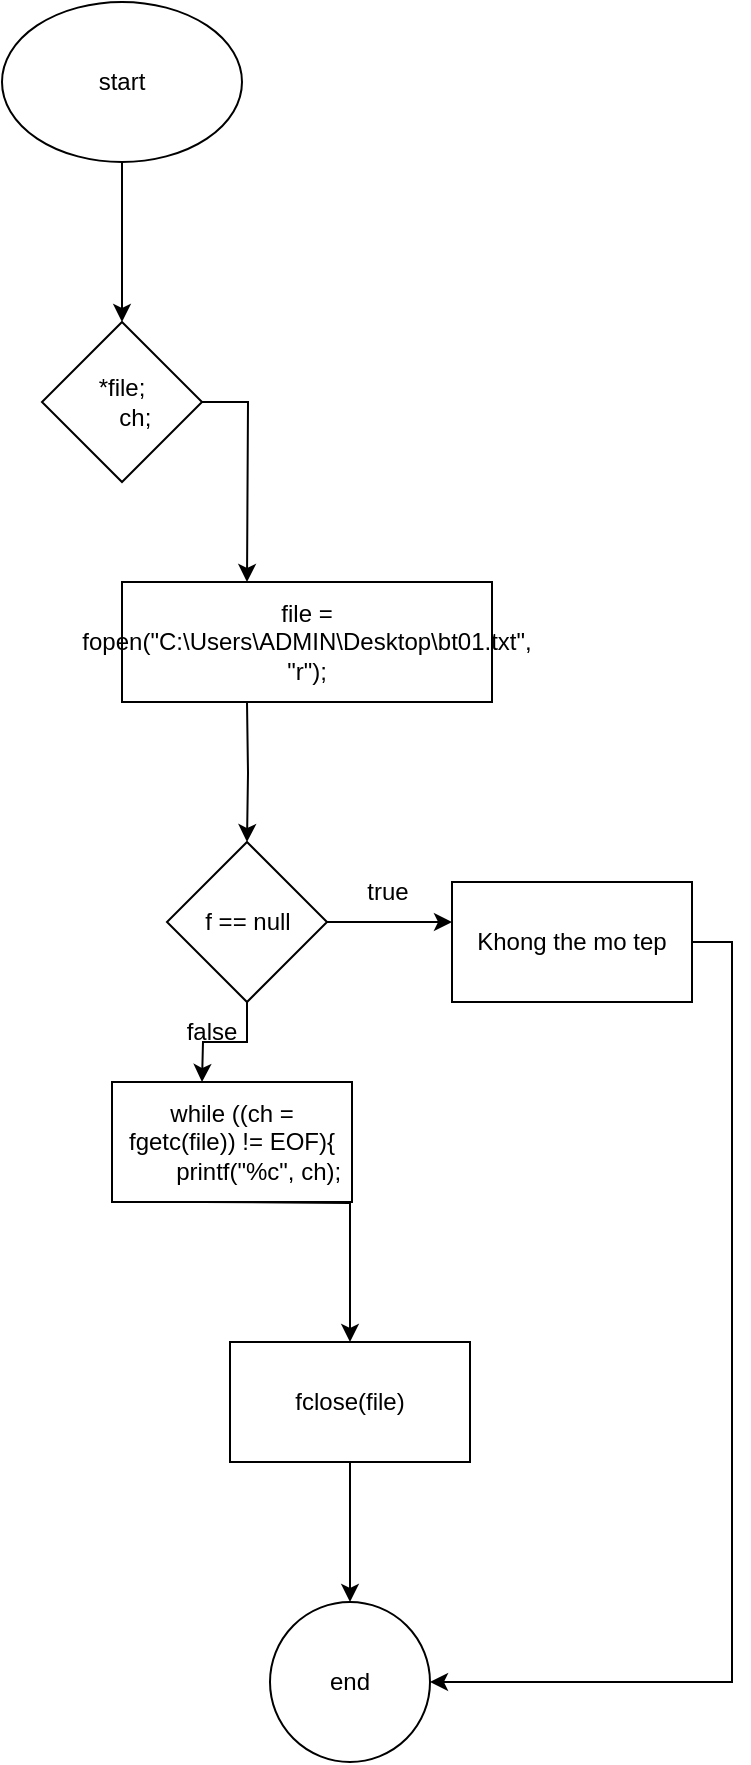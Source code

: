 <mxfile version="22.1.5" type="device">
  <diagram name="Page-1" id="dQq_sxYRf2Paqsmh5ATd">
    <mxGraphModel dx="1242" dy="569" grid="1" gridSize="10" guides="1" tooltips="1" connect="1" arrows="1" fold="1" page="1" pageScale="1" pageWidth="850" pageHeight="1100" math="0" shadow="0">
      <root>
        <mxCell id="0" />
        <mxCell id="1" parent="0" />
        <mxCell id="t8uLsHS5nV-Fre8a65G6-3" value="" style="edgeStyle=orthogonalEdgeStyle;rounded=0;orthogonalLoop=1;jettySize=auto;html=1;" parent="1" source="t8uLsHS5nV-Fre8a65G6-1" target="t8uLsHS5nV-Fre8a65G6-2" edge="1">
          <mxGeometry relative="1" as="geometry" />
        </mxCell>
        <mxCell id="t8uLsHS5nV-Fre8a65G6-1" value="start" style="ellipse;whiteSpace=wrap;html=1;" parent="1" vertex="1">
          <mxGeometry x="365" y="20" width="120" height="80" as="geometry" />
        </mxCell>
        <mxCell id="t8uLsHS5nV-Fre8a65G6-5" value="" style="edgeStyle=orthogonalEdgeStyle;rounded=0;orthogonalLoop=1;jettySize=auto;html=1;" parent="1" source="t8uLsHS5nV-Fre8a65G6-2" edge="1">
          <mxGeometry relative="1" as="geometry">
            <mxPoint x="487.5" y="310" as="targetPoint" />
          </mxGeometry>
        </mxCell>
        <mxCell id="t8uLsHS5nV-Fre8a65G6-2" value="&lt;div&gt;*file;&lt;/div&gt;&lt;div&gt;&amp;nbsp; &amp;nbsp; ch;&lt;/div&gt;" style="rhombus;whiteSpace=wrap;html=1;" parent="1" vertex="1">
          <mxGeometry x="385" y="180" width="80" height="80" as="geometry" />
        </mxCell>
        <mxCell id="t8uLsHS5nV-Fre8a65G6-7" value="" style="edgeStyle=orthogonalEdgeStyle;rounded=0;orthogonalLoop=1;jettySize=auto;html=1;" parent="1" target="t8uLsHS5nV-Fre8a65G6-6" edge="1">
          <mxGeometry relative="1" as="geometry">
            <mxPoint x="487.5" y="370" as="sourcePoint" />
          </mxGeometry>
        </mxCell>
        <mxCell id="t8uLsHS5nV-Fre8a65G6-10" value="" style="edgeStyle=orthogonalEdgeStyle;rounded=0;orthogonalLoop=1;jettySize=auto;html=1;" parent="1" source="t8uLsHS5nV-Fre8a65G6-6" edge="1">
          <mxGeometry relative="1" as="geometry">
            <mxPoint x="590" y="480" as="targetPoint" />
          </mxGeometry>
        </mxCell>
        <mxCell id="t8uLsHS5nV-Fre8a65G6-13" value="" style="edgeStyle=orthogonalEdgeStyle;rounded=0;orthogonalLoop=1;jettySize=auto;html=1;" parent="1" source="t8uLsHS5nV-Fre8a65G6-6" edge="1">
          <mxGeometry relative="1" as="geometry">
            <mxPoint x="465" y="560" as="targetPoint" />
          </mxGeometry>
        </mxCell>
        <mxCell id="t8uLsHS5nV-Fre8a65G6-6" value="f == null" style="rhombus;whiteSpace=wrap;html=1;rounded=0;" parent="1" vertex="1">
          <mxGeometry x="447.5" y="440" width="80" height="80" as="geometry" />
        </mxCell>
        <mxCell id="t8uLsHS5nV-Fre8a65G6-17" value="" style="edgeStyle=orthogonalEdgeStyle;rounded=0;orthogonalLoop=1;jettySize=auto;html=1;" parent="1" target="t8uLsHS5nV-Fre8a65G6-16" edge="1">
          <mxGeometry relative="1" as="geometry">
            <mxPoint x="465" y="620" as="sourcePoint" />
          </mxGeometry>
        </mxCell>
        <mxCell id="t8uLsHS5nV-Fre8a65G6-14" value="true" style="text;html=1;strokeColor=none;fillColor=none;align=center;verticalAlign=middle;whiteSpace=wrap;rounded=0;" parent="1" vertex="1">
          <mxGeometry x="528" y="450" width="60" height="30" as="geometry" />
        </mxCell>
        <mxCell id="t8uLsHS5nV-Fre8a65G6-15" value="false" style="text;html=1;strokeColor=none;fillColor=none;align=center;verticalAlign=middle;whiteSpace=wrap;rounded=0;" parent="1" vertex="1">
          <mxGeometry x="440" y="520" width="60" height="30" as="geometry" />
        </mxCell>
        <mxCell id="t8uLsHS5nV-Fre8a65G6-19" value="" style="edgeStyle=orthogonalEdgeStyle;rounded=0;orthogonalLoop=1;jettySize=auto;html=1;" parent="1" source="t8uLsHS5nV-Fre8a65G6-16" target="t8uLsHS5nV-Fre8a65G6-18" edge="1">
          <mxGeometry relative="1" as="geometry" />
        </mxCell>
        <mxCell id="t8uLsHS5nV-Fre8a65G6-16" value="fclose(file)" style="whiteSpace=wrap;html=1;rounded=0;" parent="1" vertex="1">
          <mxGeometry x="479" y="690" width="120" height="60" as="geometry" />
        </mxCell>
        <mxCell id="t8uLsHS5nV-Fre8a65G6-18" value="end" style="ellipse;whiteSpace=wrap;html=1;rounded=0;" parent="1" vertex="1">
          <mxGeometry x="499" y="820" width="80" height="80" as="geometry" />
        </mxCell>
        <mxCell id="g9n2f28E3lsd6aHoxPRL-1" value="file = fopen(&quot;C:\\Users\\ADMIN\\Desktop\\bt01.txt&quot;, &quot;r&quot;);" style="rounded=0;whiteSpace=wrap;html=1;" vertex="1" parent="1">
          <mxGeometry x="425" y="310" width="185" height="60" as="geometry" />
        </mxCell>
        <mxCell id="g9n2f28E3lsd6aHoxPRL-3" style="edgeStyle=orthogonalEdgeStyle;rounded=0;orthogonalLoop=1;jettySize=auto;html=1;exitX=1;exitY=0.5;exitDx=0;exitDy=0;entryX=1;entryY=0.5;entryDx=0;entryDy=0;" edge="1" parent="1" source="g9n2f28E3lsd6aHoxPRL-2" target="t8uLsHS5nV-Fre8a65G6-18">
          <mxGeometry relative="1" as="geometry" />
        </mxCell>
        <mxCell id="g9n2f28E3lsd6aHoxPRL-2" value="Khong the mo tep" style="rounded=0;whiteSpace=wrap;html=1;" vertex="1" parent="1">
          <mxGeometry x="590" y="460" width="120" height="60" as="geometry" />
        </mxCell>
        <mxCell id="g9n2f28E3lsd6aHoxPRL-4" value="&lt;div&gt;while ((ch = fgetc(file)) != EOF){&lt;/div&gt;&lt;div&gt;&amp;nbsp; &amp;nbsp; &amp;nbsp; &amp;nbsp; printf(&quot;%c&quot;, ch);&lt;/div&gt;" style="rounded=0;whiteSpace=wrap;html=1;" vertex="1" parent="1">
          <mxGeometry x="420" y="560" width="120" height="60" as="geometry" />
        </mxCell>
      </root>
    </mxGraphModel>
  </diagram>
</mxfile>
